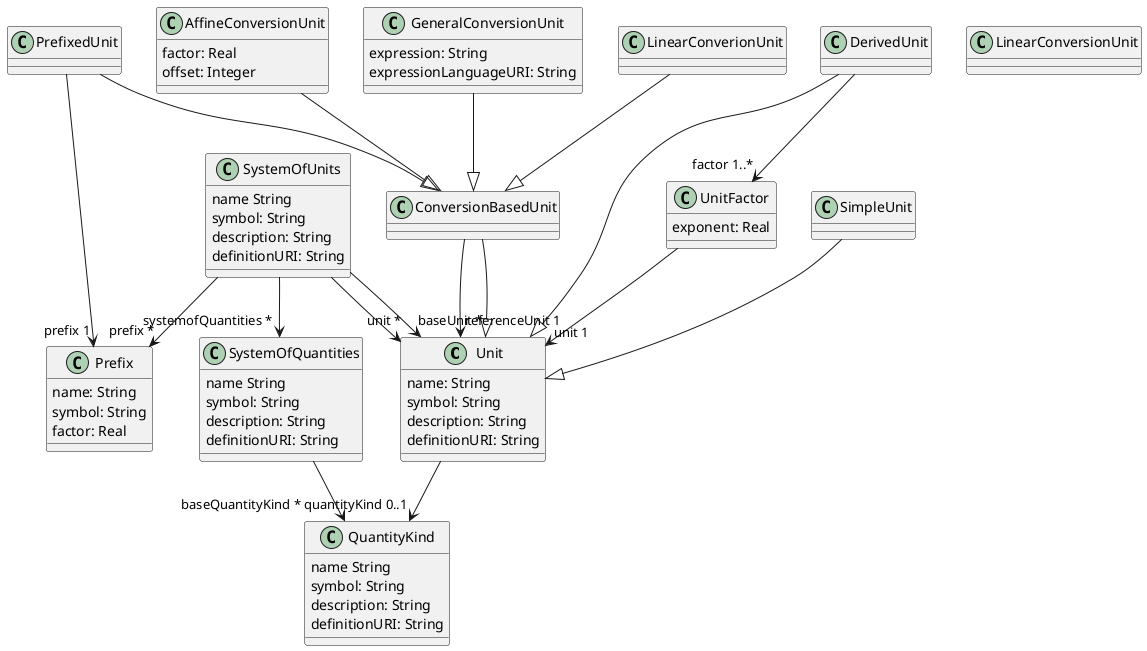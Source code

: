 @startuml QUDV

' classes '
class Unit{
    name: String
    symbol: String
    description: String
    definitionURI: String
}

class SystemOfUnits{
    name String
    symbol: String
    description: String
    definitionURI: String
}

class SystemOfQuantities{
    name String
    symbol: String
    description: String
    definitionURI: String
}

class QuantityKind{
    name String
    symbol: String
    description: String
    definitionURI: String
}

class Prefix{
    name: String
    symbol: String
    factor: Real
}

class UnitFactor{
    exponent: Real
}

class AffineConversionUnit{
    factor: Real
    offset: Integer
}

class GeneralConversionUnit{
    expression: String
    expressionLanguageURI: String
}

class DerivedUnit{}

class SimpleUnit{}

class ConversionBasedUnit{}

class PrefixedUnit{}

class LinearConversionUnit{}

' associations '
Unit --> "quantityKind 0..1" QuantityKind

SystemOfUnits --> "systemofQuantities *" SystemOfQuantities

SystemOfUnits --> "unit *" Unit

SystemOfUnits --> "baseUnit *" Unit

SystemOfUnits --> "prefix *" Prefix

SystemOfQuantities --> "baseQuantityKind *" QuantityKind

UnitFactor --> "unit 1" Unit

DerivedUnit --> "factor 1..*" UnitFactor

ConversionBasedUnit --> "referenceUnit 1" Unit

PrefixedUnit --> "prefix 1" Prefix

DerivedUnit --|> Unit

SimpleUnit --|> Unit

ConversionBasedUnit --|> Unit

PrefixedUnit --|> ConversionBasedUnit

LinearConverionUnit --|> ConversionBasedUnit

AffineConversionUnit --|> ConversionBasedUnit

GeneralConversionUnit --|> ConversionBasedUnit

@enduml